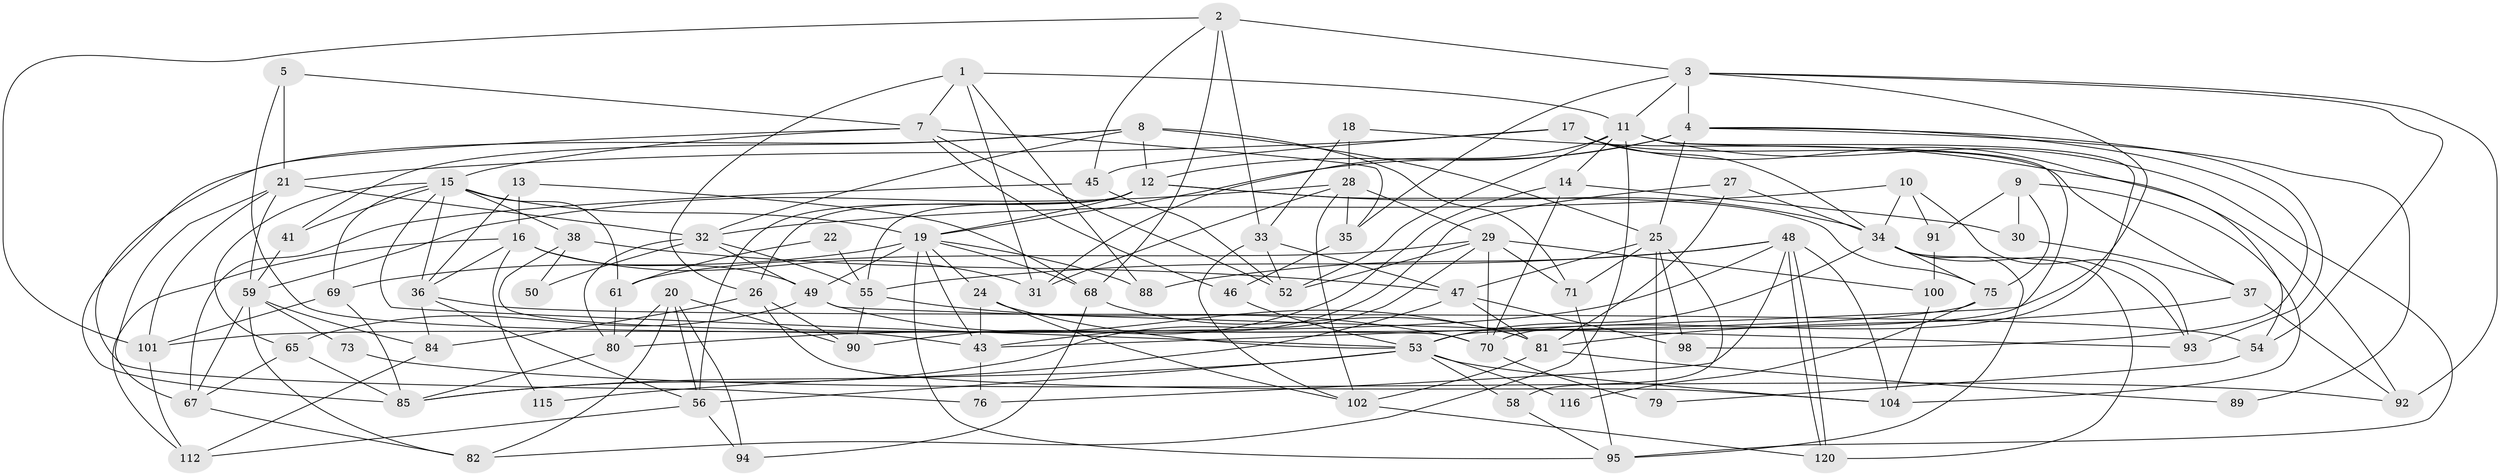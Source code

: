 // Generated by graph-tools (version 1.1) at 2025/24/03/03/25 07:24:01]
// undirected, 84 vertices, 203 edges
graph export_dot {
graph [start="1"]
  node [color=gray90,style=filled];
  1 [super="+110"];
  2 [super="+108"];
  3 [super="+109"];
  4 [super="+6"];
  5 [super="+44"];
  7 [super="+117"];
  8 [super="+57"];
  9 [super="+87"];
  10 [super="+66"];
  11 [super="+42"];
  12 [super="+62"];
  13;
  14;
  15 [super="+39"];
  16 [super="+119"];
  17;
  18 [super="+74"];
  19 [super="+103"];
  20 [super="+23"];
  21;
  22;
  24;
  25 [super="+40"];
  26 [super="+78"];
  27;
  28 [super="+77"];
  29 [super="+105"];
  30;
  31;
  32 [super="+83"];
  33;
  34 [super="+51"];
  35 [super="+63"];
  36;
  37;
  38;
  41;
  43 [super="+114"];
  45;
  46;
  47 [super="+118"];
  48 [super="+113"];
  49 [super="+60"];
  50;
  52 [super="+97"];
  53 [super="+64"];
  54;
  55;
  56 [super="+96"];
  58;
  59 [super="+107"];
  61;
  65;
  67 [super="+72"];
  68;
  69 [super="+106"];
  70 [super="+86"];
  71;
  73;
  75;
  76;
  79;
  80;
  81 [super="+99"];
  82;
  84;
  85;
  88;
  89;
  90;
  91;
  92;
  93;
  94;
  95 [super="+111"];
  98;
  100;
  101;
  102;
  104;
  112;
  115;
  116;
  120;
  1 -- 7;
  1 -- 88;
  1 -- 26;
  1 -- 11;
  1 -- 31;
  2 -- 45;
  2 -- 101;
  2 -- 33;
  2 -- 68;
  2 -- 3;
  3 -- 54;
  3 -- 43;
  3 -- 92;
  3 -- 11;
  3 -- 35;
  3 -- 4;
  4 -- 25;
  4 -- 89;
  4 -- 93;
  4 -- 98;
  4 -- 19;
  4 -- 12;
  5 -- 21;
  5 -- 43;
  5 -- 7;
  7 -- 52;
  7 -- 15;
  7 -- 46;
  7 -- 35;
  7 -- 76;
  8 -- 41;
  8 -- 85;
  8 -- 71;
  8 -- 25;
  8 -- 12;
  8 -- 32;
  9 -- 104;
  9 -- 91;
  9 -- 75;
  9 -- 30;
  10 -- 91;
  10 -- 32;
  10 -- 34;
  10 -- 93;
  11 -- 70;
  11 -- 14;
  11 -- 82;
  11 -- 95;
  11 -- 31;
  11 -- 53;
  11 -- 52;
  12 -- 75;
  12 -- 26;
  12 -- 55;
  12 -- 56;
  12 -- 34 [weight=2];
  12 -- 19;
  13 -- 36;
  13 -- 68;
  13 -- 16;
  14 -- 90;
  14 -- 30;
  14 -- 70;
  15 -- 53;
  15 -- 41;
  15 -- 38;
  15 -- 65;
  15 -- 19;
  15 -- 36;
  15 -- 69;
  15 -- 61;
  16 -- 31;
  16 -- 112;
  16 -- 36;
  16 -- 49;
  16 -- 115;
  17 -- 54;
  17 -- 21;
  17 -- 37;
  17 -- 45;
  17 -- 34;
  18 -- 33;
  18 -- 92;
  18 -- 28;
  19 -- 68;
  19 -- 69;
  19 -- 24;
  19 -- 88;
  19 -- 95;
  19 -- 49;
  19 -- 43;
  20 -- 80;
  20 -- 56;
  20 -- 82;
  20 -- 94;
  20 -- 90;
  21 -- 67;
  21 -- 32;
  21 -- 101;
  21 -- 59;
  22 -- 55;
  22 -- 61;
  24 -- 102;
  24 -- 43;
  24 -- 53;
  25 -- 98;
  25 -- 71;
  25 -- 58;
  25 -- 79;
  25 -- 47;
  26 -- 84;
  26 -- 90;
  26 -- 104;
  27 -- 34;
  27 -- 43;
  27 -- 81;
  28 -- 29;
  28 -- 59;
  28 -- 31;
  28 -- 35;
  28 -- 102;
  29 -- 71;
  29 -- 100;
  29 -- 61;
  29 -- 52;
  29 -- 85;
  29 -- 70;
  30 -- 37;
  32 -- 55;
  32 -- 80;
  32 -- 49;
  32 -- 50;
  33 -- 102;
  33 -- 47;
  33 -- 52;
  34 -- 53;
  34 -- 95;
  34 -- 120;
  34 -- 75;
  34 -- 93;
  35 -- 46;
  36 -- 54;
  36 -- 84;
  36 -- 56;
  37 -- 92;
  37 -- 81;
  38 -- 50;
  38 -- 70;
  38 -- 47;
  41 -- 59;
  43 -- 76;
  45 -- 67;
  45 -- 52;
  46 -- 53;
  47 -- 85;
  47 -- 98;
  47 -- 81;
  48 -- 120;
  48 -- 120;
  48 -- 80;
  48 -- 55;
  48 -- 104;
  48 -- 88;
  48 -- 76;
  49 -- 93;
  49 -- 81;
  49 -- 65;
  53 -- 58;
  53 -- 115;
  53 -- 116;
  53 -- 56;
  53 -- 104;
  54 -- 79;
  55 -- 90;
  55 -- 70;
  56 -- 112;
  56 -- 94;
  58 -- 95;
  59 -- 84;
  59 -- 73;
  59 -- 67;
  59 -- 82;
  61 -- 80;
  65 -- 67;
  65 -- 85;
  67 -- 82;
  68 -- 94;
  68 -- 81;
  69 -- 85;
  69 -- 101;
  70 -- 79;
  71 -- 95;
  73 -- 92;
  75 -- 101;
  75 -- 116;
  80 -- 85;
  81 -- 102;
  81 -- 89;
  84 -- 112;
  91 -- 100;
  100 -- 104;
  101 -- 112;
  102 -- 120;
}
